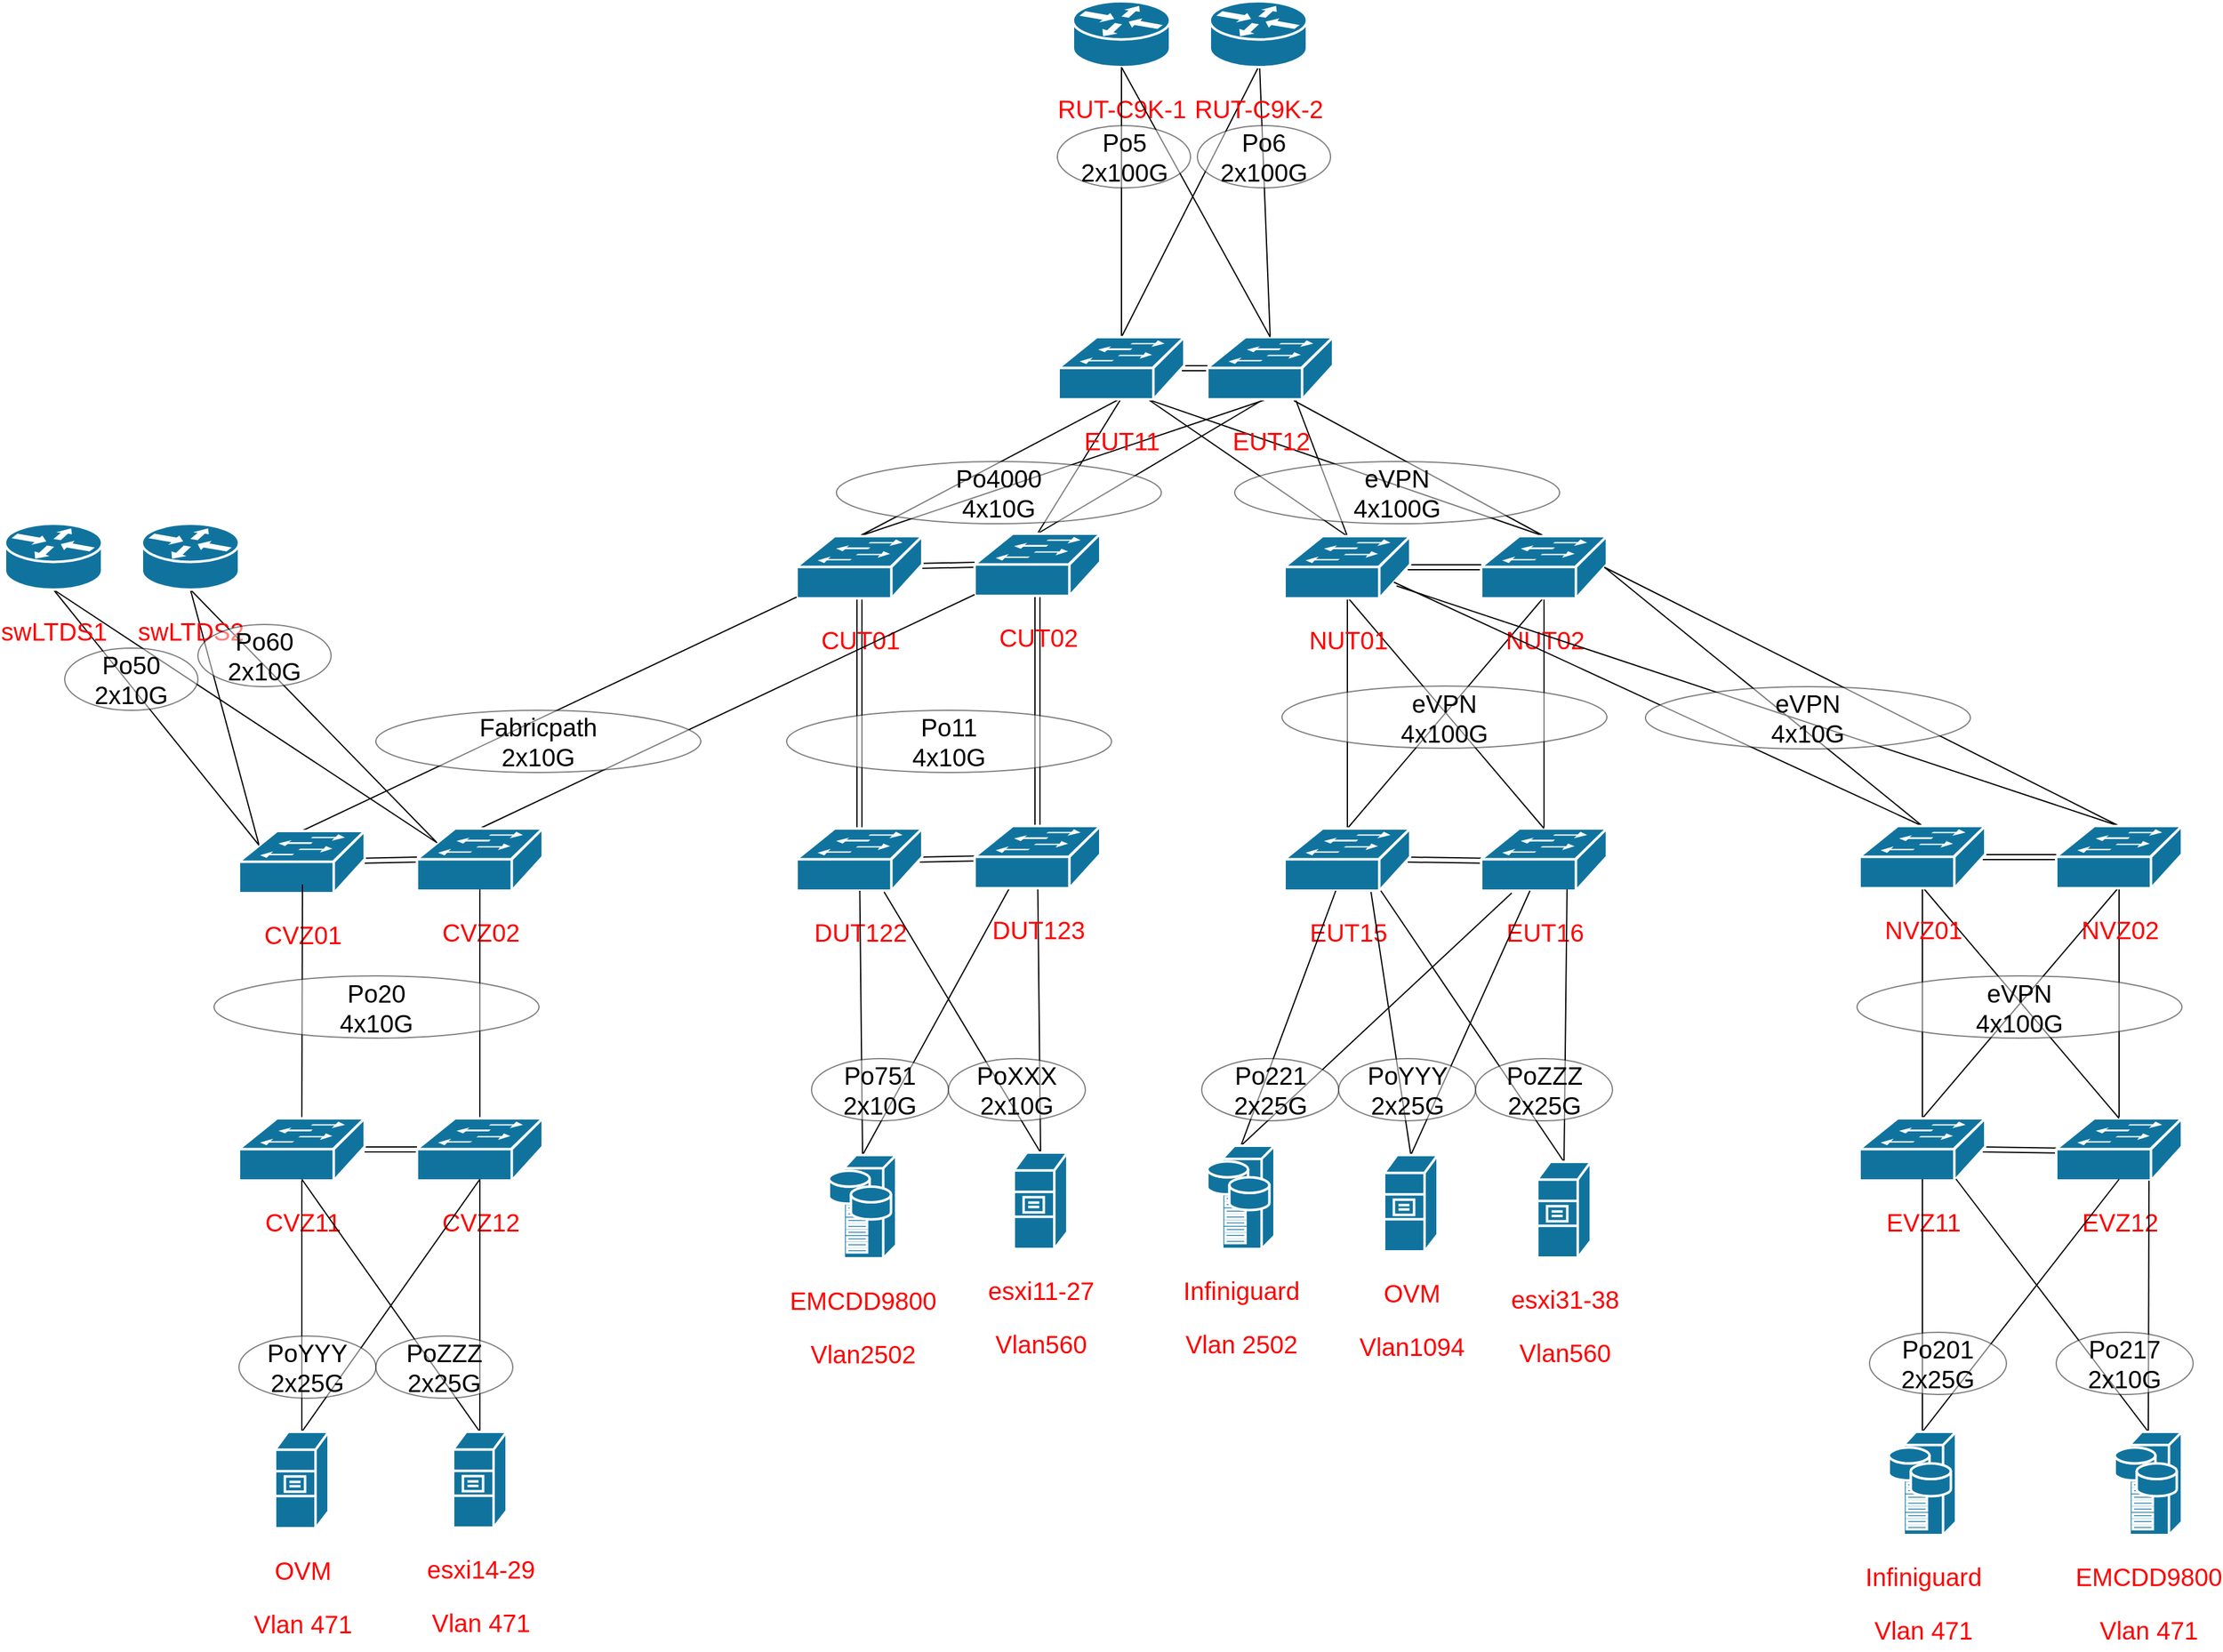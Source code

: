 <mxfile version="21.0.6" type="github">
  <diagram id="6a731a19-8d31-9384-78a2-239565b7b9f0" name="Page-1">
    <mxGraphModel dx="3215" dy="2621" grid="1" gridSize="10" guides="1" tooltips="1" connect="1" arrows="1" fold="1" page="1" pageScale="1" pageWidth="827" pageHeight="1169" background="none" math="0" shadow="0">
      <root>
        <mxCell id="0" />
        <mxCell id="1" parent="0" />
        <mxCell id="-csYpBsCqHvFZOswOHY8-2287" style="edgeStyle=none;shape=link;rounded=0;orthogonalLoop=1;jettySize=auto;html=1;entryX=0.078;entryY=0.52;entryDx=0;entryDy=0;entryPerimeter=0;fontSize=20;endArrow=none;endFill=0;exitX=0.98;exitY=0.5;exitDx=0;exitDy=0;exitPerimeter=0;fontColor=#FF0000;" parent="1" source="-csYpBsCqHvFZOswOHY8-2257" target="-csYpBsCqHvFZOswOHY8-2261" edge="1">
          <mxGeometry relative="1" as="geometry">
            <mxPoint x="230" y="-472" as="sourcePoint" />
          </mxGeometry>
        </mxCell>
        <mxCell id="-csYpBsCqHvFZOswOHY8-2292" style="edgeStyle=none;rounded=0;orthogonalLoop=1;jettySize=auto;html=1;exitX=0.5;exitY=0;exitDx=0;exitDy=0;exitPerimeter=0;fontSize=20;endArrow=none;endFill=0;shape=link;entryX=0.5;entryY=0.98;entryDx=0;entryDy=0;entryPerimeter=0;fontColor=#FF0000;" parent="1" source="-csYpBsCqHvFZOswOHY8-2257" target="-csYpBsCqHvFZOswOHY8-2271" edge="1">
          <mxGeometry relative="1" as="geometry">
            <mxPoint x="148.333" y="-670" as="targetPoint" />
          </mxGeometry>
        </mxCell>
        <mxCell id="-csYpBsCqHvFZOswOHY8-2257" value="&lt;font style=&quot;font-size: 20px;&quot;&gt;DUT122&lt;/font&gt;" style="shape=mxgraph.cisco.switches.workgroup_switch;html=1;dashed=0;fillColor=#10739E;strokeColor=#ffffff;strokeWidth=2;verticalLabelPosition=bottom;verticalAlign=top;fontFamily=Helvetica;fontSize=36;fontColor=#FF0000;" parent="1" vertex="1">
          <mxGeometry x="98" y="-495" width="101" height="50" as="geometry" />
        </mxCell>
        <mxCell id="-csYpBsCqHvFZOswOHY8-2258" value="&lt;font style=&quot;font-size: 20px;&quot;&gt;RUT-C9K-1&lt;/font&gt;" style="shape=mxgraph.cisco.routers.router;html=1;dashed=0;fillColor=#10739E;strokeColor=#ffffff;strokeWidth=2;verticalLabelPosition=bottom;verticalAlign=top;fontFamily=Helvetica;fontSize=36;fontColor=#FF0000;" parent="1" vertex="1">
          <mxGeometry x="320" y="-1160" width="78" height="53" as="geometry" />
        </mxCell>
        <mxCell id="-csYpBsCqHvFZOswOHY8-2295" style="edgeStyle=none;rounded=0;orthogonalLoop=1;jettySize=auto;html=1;exitX=0.5;exitY=0;exitDx=0;exitDy=0;exitPerimeter=0;fontSize=20;endArrow=none;endFill=0;fontColor=#FF0000;" parent="1" source="-csYpBsCqHvFZOswOHY8-2259" target="-csYpBsCqHvFZOswOHY8-2261" edge="1">
          <mxGeometry relative="1" as="geometry" />
        </mxCell>
        <mxCell id="-csYpBsCqHvFZOswOHY8-2297" style="edgeStyle=none;rounded=0;orthogonalLoop=1;jettySize=auto;html=1;exitX=0.5;exitY=0;exitDx=0;exitDy=0;exitPerimeter=0;entryX=0.696;entryY=1.02;entryDx=0;entryDy=0;entryPerimeter=0;fontSize=20;endArrow=none;endFill=0;fontColor=#FF0000;" parent="1" source="-csYpBsCqHvFZOswOHY8-2259" target="-csYpBsCqHvFZOswOHY8-2257" edge="1">
          <mxGeometry relative="1" as="geometry" />
        </mxCell>
        <mxCell id="-csYpBsCqHvFZOswOHY8-2259" value="&lt;font style=&quot;font-size: 20px;&quot;&gt;esxi11-27&lt;br&gt;Vlan560&lt;br&gt;&lt;/font&gt;" style="shape=mxgraph.cisco.servers.file_server;html=1;dashed=0;fillColor=#10739E;strokeColor=#ffffff;strokeWidth=2;verticalLabelPosition=bottom;verticalAlign=top;fontFamily=Helvetica;fontSize=36;fontColor=#FF0000;" parent="1" vertex="1">
          <mxGeometry x="272.52" y="-234.5" width="43" height="77.5" as="geometry" />
        </mxCell>
        <mxCell id="-csYpBsCqHvFZOswOHY8-2294" style="edgeStyle=none;rounded=0;orthogonalLoop=1;jettySize=auto;html=1;exitX=0.5;exitY=0;exitDx=0;exitDy=0;exitPerimeter=0;fontSize=20;endArrow=none;endFill=0;fontColor=#FF0000;" parent="1" source="-csYpBsCqHvFZOswOHY8-2260" target="-csYpBsCqHvFZOswOHY8-2257" edge="1">
          <mxGeometry relative="1" as="geometry" />
        </mxCell>
        <mxCell id="-csYpBsCqHvFZOswOHY8-2296" style="edgeStyle=none;rounded=0;orthogonalLoop=1;jettySize=auto;html=1;exitX=0.5;exitY=0;exitDx=0;exitDy=0;exitPerimeter=0;entryX=0.276;entryY=1.003;entryDx=0;entryDy=0;entryPerimeter=0;fontSize=20;endArrow=none;endFill=0;fontColor=#FF0000;" parent="1" source="-csYpBsCqHvFZOswOHY8-2260" target="-csYpBsCqHvFZOswOHY8-2261" edge="1">
          <mxGeometry relative="1" as="geometry" />
        </mxCell>
        <mxCell id="-csYpBsCqHvFZOswOHY8-2260" value="&lt;font style=&quot;font-size: 20px;&quot;&gt;EMCDD9800&lt;br&gt;Vlan2502&lt;br&gt;&lt;/font&gt;" style="shape=mxgraph.cisco.servers.storage_server;html=1;dashed=0;fillColor=#10739E;strokeColor=#ffffff;strokeWidth=2;verticalLabelPosition=bottom;verticalAlign=top;fontFamily=Helvetica;fontSize=36;fontColor=#FF0000;" parent="1" vertex="1">
          <mxGeometry x="124" y="-232.5" width="54" height="83" as="geometry" />
        </mxCell>
        <mxCell id="-csYpBsCqHvFZOswOHY8-2293" style="edgeStyle=none;shape=link;rounded=0;orthogonalLoop=1;jettySize=auto;html=1;exitX=0.5;exitY=0;exitDx=0;exitDy=0;exitPerimeter=0;fontSize=20;endArrow=none;endFill=0;fontColor=#FF0000;" parent="1" source="-csYpBsCqHvFZOswOHY8-2261" target="-csYpBsCqHvFZOswOHY8-2272" edge="1">
          <mxGeometry relative="1" as="geometry" />
        </mxCell>
        <mxCell id="-csYpBsCqHvFZOswOHY8-2261" value="&lt;span style=&quot;font-size: 20px;&quot;&gt;DUT123&lt;/span&gt;" style="shape=mxgraph.cisco.switches.workgroup_switch;html=1;dashed=0;fillColor=#10739E;strokeColor=#ffffff;strokeWidth=2;verticalLabelPosition=bottom;verticalAlign=top;fontFamily=Helvetica;fontSize=36;fontColor=#FF0000;" parent="1" vertex="1">
          <mxGeometry x="241.02" y="-497" width="101" height="50" as="geometry" />
        </mxCell>
        <mxCell id="-csYpBsCqHvFZOswOHY8-2286" style="edgeStyle=none;shape=link;rounded=0;orthogonalLoop=1;jettySize=auto;html=1;exitX=0.98;exitY=0.5;exitDx=0;exitDy=0;exitPerimeter=0;entryX=0.086;entryY=0.52;entryDx=0;entryDy=0;entryPerimeter=0;fontSize=20;endArrow=none;endFill=0;fontColor=#FF0000;" parent="1" source="-csYpBsCqHvFZOswOHY8-2263" target="-csYpBsCqHvFZOswOHY8-2264" edge="1">
          <mxGeometry relative="1" as="geometry" />
        </mxCell>
        <mxCell id="-csYpBsCqHvFZOswOHY8-2303" style="edgeStyle=none;rounded=0;orthogonalLoop=1;jettySize=auto;html=1;exitX=0.5;exitY=0;exitDx=0;exitDy=0;exitPerimeter=0;entryX=0.5;entryY=0.98;entryDx=0;entryDy=0;entryPerimeter=0;fontSize=20;endArrow=none;endFill=0;fontColor=#FF0000;" parent="1" source="-csYpBsCqHvFZOswOHY8-2263" target="-csYpBsCqHvFZOswOHY8-2268" edge="1">
          <mxGeometry relative="1" as="geometry" />
        </mxCell>
        <mxCell id="-csYpBsCqHvFZOswOHY8-2304" style="edgeStyle=none;rounded=0;orthogonalLoop=1;jettySize=auto;html=1;exitX=0.5;exitY=0;exitDx=0;exitDy=0;exitPerimeter=0;entryX=0.5;entryY=0.98;entryDx=0;entryDy=0;entryPerimeter=0;fontSize=20;endArrow=none;endFill=0;fontColor=#FF0000;" parent="1" source="-csYpBsCqHvFZOswOHY8-2263" target="-csYpBsCqHvFZOswOHY8-2267" edge="1">
          <mxGeometry relative="1" as="geometry" />
        </mxCell>
        <mxCell id="-csYpBsCqHvFZOswOHY8-2263" value="&lt;font style=&quot;font-size: 20px;&quot;&gt;EUT15&lt;/font&gt;" style="shape=mxgraph.cisco.switches.workgroup_switch;html=1;dashed=0;fillColor=#10739E;strokeColor=#ffffff;strokeWidth=2;verticalLabelPosition=bottom;verticalAlign=top;fontFamily=Helvetica;fontSize=36;fontColor=#FF0000;" parent="1" vertex="1">
          <mxGeometry x="490" y="-495" width="101" height="50" as="geometry" />
        </mxCell>
        <mxCell id="-csYpBsCqHvFZOswOHY8-2306" style="edgeStyle=none;rounded=0;orthogonalLoop=1;jettySize=auto;html=1;exitX=0.5;exitY=0;exitDx=0;exitDy=0;exitPerimeter=0;fontSize=20;endArrow=none;endFill=0;fontColor=#FF0000;" parent="1" source="-csYpBsCqHvFZOswOHY8-2264" target="-csYpBsCqHvFZOswOHY8-2268" edge="1">
          <mxGeometry relative="1" as="geometry" />
        </mxCell>
        <mxCell id="-csYpBsCqHvFZOswOHY8-2264" value="&lt;span style=&quot;font-size: 20px;&quot;&gt;EUT16&lt;/span&gt;" style="shape=mxgraph.cisco.switches.workgroup_switch;html=1;dashed=0;fillColor=#10739E;strokeColor=#ffffff;strokeWidth=2;verticalLabelPosition=bottom;verticalAlign=top;fontFamily=Helvetica;fontSize=36;fontColor=#FF0000;" parent="1" vertex="1">
          <mxGeometry x="648" y="-495" width="101" height="50" as="geometry" />
        </mxCell>
        <mxCell id="-csYpBsCqHvFZOswOHY8-2307" style="edgeStyle=none;rounded=0;orthogonalLoop=1;jettySize=auto;html=1;exitX=0.5;exitY=0;exitDx=0;exitDy=0;exitPerimeter=0;fontSize=20;endArrow=none;endFill=0;fontColor=#FF0000;" parent="1" source="-csYpBsCqHvFZOswOHY8-2265" target="-csYpBsCqHvFZOswOHY8-2263" edge="1">
          <mxGeometry relative="1" as="geometry" />
        </mxCell>
        <mxCell id="-csYpBsCqHvFZOswOHY8-2308" style="edgeStyle=none;rounded=0;orthogonalLoop=1;jettySize=auto;html=1;exitX=0.5;exitY=0;exitDx=0;exitDy=0;exitPerimeter=0;entryX=0.243;entryY=1.037;entryDx=0;entryDy=0;entryPerimeter=0;fontSize=20;endArrow=none;endFill=0;fontColor=#FF0000;" parent="1" source="-csYpBsCqHvFZOswOHY8-2265" target="-csYpBsCqHvFZOswOHY8-2264" edge="1">
          <mxGeometry relative="1" as="geometry" />
        </mxCell>
        <mxCell id="-csYpBsCqHvFZOswOHY8-2265" value="&lt;font style=&quot;font-size: 20px;&quot;&gt;Infiniguard&lt;br&gt;Vlan 2502&lt;br&gt;&lt;/font&gt;" style="shape=mxgraph.cisco.servers.storage_server;html=1;dashed=0;fillColor=#10739E;strokeColor=#ffffff;strokeWidth=2;verticalLabelPosition=bottom;verticalAlign=top;fontFamily=Helvetica;fontSize=36;fontColor=#FF0000;" parent="1" vertex="1">
          <mxGeometry x="428" y="-240" width="54" height="83" as="geometry" />
        </mxCell>
        <mxCell id="-csYpBsCqHvFZOswOHY8-2309" style="edgeStyle=none;rounded=0;orthogonalLoop=1;jettySize=auto;html=1;entryX=0.688;entryY=1.02;entryDx=0;entryDy=0;entryPerimeter=0;fontSize=20;endArrow=none;endFill=0;exitX=0.5;exitY=0;exitDx=0;exitDy=0;exitPerimeter=0;fontColor=#FF0000;" parent="1" source="-csYpBsCqHvFZOswOHY8-2266" target="-csYpBsCqHvFZOswOHY8-2263" edge="1">
          <mxGeometry relative="1" as="geometry">
            <mxPoint x="702" y="-372" as="sourcePoint" />
          </mxGeometry>
        </mxCell>
        <mxCell id="-csYpBsCqHvFZOswOHY8-2310" style="edgeStyle=none;rounded=0;orthogonalLoop=1;jettySize=auto;html=1;exitX=0.5;exitY=0;exitDx=0;exitDy=0;exitPerimeter=0;fontSize=20;endArrow=none;endFill=0;fontColor=#FF0000;" parent="1" source="-csYpBsCqHvFZOswOHY8-2266" target="-csYpBsCqHvFZOswOHY8-2264" edge="1">
          <mxGeometry relative="1" as="geometry" />
        </mxCell>
        <mxCell id="-csYpBsCqHvFZOswOHY8-2266" value="&lt;span style=&quot;font-size: 20px;&quot;&gt;OVM&lt;br&gt;Vlan1094&lt;br&gt;&lt;/span&gt;" style="shape=mxgraph.cisco.servers.file_server;html=1;dashed=0;fillColor=#10739E;strokeColor=#ffffff;strokeWidth=2;verticalLabelPosition=bottom;verticalAlign=top;fontFamily=Helvetica;fontSize=36;fontColor=#FF0000;" parent="1" vertex="1">
          <mxGeometry x="570" y="-232.5" width="43" height="77.5" as="geometry" />
        </mxCell>
        <mxCell id="-csYpBsCqHvFZOswOHY8-2285" style="edgeStyle=none;shape=link;rounded=0;orthogonalLoop=1;jettySize=auto;html=1;exitX=0.98;exitY=0.5;exitDx=0;exitDy=0;exitPerimeter=0;entryX=0;entryY=0.5;entryDx=0;entryDy=0;entryPerimeter=0;fontSize=20;endArrow=none;endFill=0;fontColor=#FF0000;" parent="1" source="-csYpBsCqHvFZOswOHY8-2267" target="-csYpBsCqHvFZOswOHY8-2268" edge="1">
          <mxGeometry relative="1" as="geometry" />
        </mxCell>
        <mxCell id="-csYpBsCqHvFZOswOHY8-2299" style="edgeStyle=none;rounded=0;orthogonalLoop=1;jettySize=auto;html=1;exitX=0.5;exitY=0;exitDx=0;exitDy=0;exitPerimeter=0;entryX=0.713;entryY=1.003;entryDx=0;entryDy=0;entryPerimeter=0;fontSize=20;endArrow=none;endFill=0;fontColor=#FF0000;" parent="1" source="-csYpBsCqHvFZOswOHY8-2267" target="-csYpBsCqHvFZOswOHY8-2273" edge="1">
          <mxGeometry relative="1" as="geometry" />
        </mxCell>
        <mxCell id="-csYpBsCqHvFZOswOHY8-2301" style="edgeStyle=none;rounded=0;orthogonalLoop=1;jettySize=auto;html=1;exitX=0.5;exitY=0;exitDx=0;exitDy=0;exitPerimeter=0;entryX=0.705;entryY=1.02;entryDx=0;entryDy=0;entryPerimeter=0;fontSize=20;endArrow=none;endFill=0;fontColor=#FF0000;" parent="1" source="-csYpBsCqHvFZOswOHY8-2267" target="-csYpBsCqHvFZOswOHY8-2274" edge="1">
          <mxGeometry relative="1" as="geometry" />
        </mxCell>
        <mxCell id="-csYpBsCqHvFZOswOHY8-2305" style="edgeStyle=none;rounded=0;orthogonalLoop=1;jettySize=auto;html=1;exitX=0.5;exitY=0.98;exitDx=0;exitDy=0;exitPerimeter=0;entryX=0.5;entryY=0;entryDx=0;entryDy=0;entryPerimeter=0;fontSize=20;endArrow=none;endFill=0;fontColor=#FF0000;" parent="1" source="-csYpBsCqHvFZOswOHY8-2267" target="-csYpBsCqHvFZOswOHY8-2264" edge="1">
          <mxGeometry relative="1" as="geometry" />
        </mxCell>
        <mxCell id="-csYpBsCqHvFZOswOHY8-2267" value="&lt;span style=&quot;font-size: 20px;&quot;&gt;NUT01&lt;/span&gt;" style="shape=mxgraph.cisco.switches.workgroup_switch;html=1;dashed=0;fillColor=#10739E;strokeColor=#ffffff;strokeWidth=2;verticalLabelPosition=bottom;verticalAlign=top;fontFamily=Helvetica;fontSize=36;fontColor=#FF0000;" parent="1" vertex="1">
          <mxGeometry x="490" y="-730" width="101" height="50" as="geometry" />
        </mxCell>
        <mxCell id="-csYpBsCqHvFZOswOHY8-2300" style="edgeStyle=none;rounded=0;orthogonalLoop=1;jettySize=auto;html=1;exitX=0.5;exitY=0;exitDx=0;exitDy=0;exitPerimeter=0;fontSize=20;endArrow=none;endFill=0;entryX=0.724;entryY=1.011;entryDx=0;entryDy=0;entryPerimeter=0;fontColor=#FF0000;" parent="1" source="-csYpBsCqHvFZOswOHY8-2268" target="-csYpBsCqHvFZOswOHY8-2273" edge="1">
          <mxGeometry relative="1" as="geometry">
            <mxPoint x="390" y="-800" as="targetPoint" />
          </mxGeometry>
        </mxCell>
        <mxCell id="-csYpBsCqHvFZOswOHY8-2302" style="edgeStyle=none;rounded=0;orthogonalLoop=1;jettySize=auto;html=1;exitX=0.5;exitY=0;exitDx=0;exitDy=0;exitPerimeter=0;entryX=0.688;entryY=1.02;entryDx=0;entryDy=0;entryPerimeter=0;fontSize=20;endArrow=none;endFill=0;fontColor=#FF0000;" parent="1" source="-csYpBsCqHvFZOswOHY8-2268" target="-csYpBsCqHvFZOswOHY8-2274" edge="1">
          <mxGeometry relative="1" as="geometry" />
        </mxCell>
        <mxCell id="-csYpBsCqHvFZOswOHY8-2268" value="&lt;span style=&quot;font-size: 20px;&quot;&gt;NUT02&lt;/span&gt;" style="shape=mxgraph.cisco.switches.workgroup_switch;html=1;dashed=0;fillColor=#10739E;strokeColor=#ffffff;strokeWidth=2;verticalLabelPosition=bottom;verticalAlign=top;fontFamily=Helvetica;fontSize=36;fontColor=#FF0000;" parent="1" vertex="1">
          <mxGeometry x="648" y="-730" width="101" height="50" as="geometry" />
        </mxCell>
        <mxCell id="-csYpBsCqHvFZOswOHY8-2284" style="edgeStyle=none;shape=link;rounded=0;orthogonalLoop=1;jettySize=auto;html=1;entryX=0;entryY=0.5;entryDx=0;entryDy=0;entryPerimeter=0;fontSize=20;endArrow=none;endFill=0;fontColor=#FF0000;" parent="1" source="-csYpBsCqHvFZOswOHY8-2271" target="-csYpBsCqHvFZOswOHY8-2272" edge="1">
          <mxGeometry relative="1" as="geometry">
            <mxPoint x="230.0" y="-707" as="sourcePoint" />
          </mxGeometry>
        </mxCell>
        <mxCell id="-csYpBsCqHvFZOswOHY8-2288" style="edgeStyle=none;rounded=0;orthogonalLoop=1;jettySize=auto;html=1;exitX=0.5;exitY=0;exitDx=0;exitDy=0;exitPerimeter=0;fontSize=20;endArrow=none;endFill=0;entryX=0.5;entryY=0.98;entryDx=0;entryDy=0;entryPerimeter=0;fontColor=#FF0000;" parent="1" source="-csYpBsCqHvFZOswOHY8-2271" target="-csYpBsCqHvFZOswOHY8-2273" edge="1">
          <mxGeometry relative="1" as="geometry">
            <mxPoint x="318" y="-803" as="targetPoint" />
          </mxGeometry>
        </mxCell>
        <mxCell id="-csYpBsCqHvFZOswOHY8-2290" style="edgeStyle=none;rounded=0;orthogonalLoop=1;jettySize=auto;html=1;exitX=0.5;exitY=0;exitDx=0;exitDy=0;exitPerimeter=0;entryX=0.5;entryY=0.98;entryDx=0;entryDy=0;entryPerimeter=0;fontSize=20;endArrow=none;endFill=0;fontColor=#FF0000;" parent="1" source="-csYpBsCqHvFZOswOHY8-2271" target="-csYpBsCqHvFZOswOHY8-2274" edge="1">
          <mxGeometry relative="1" as="geometry" />
        </mxCell>
        <mxCell id="-csYpBsCqHvFZOswOHY8-2271" value="&lt;font style=&quot;font-size: 20px;&quot;&gt;CUT01&lt;/font&gt;" style="shape=mxgraph.cisco.switches.workgroup_switch;html=1;dashed=0;fillColor=#10739E;strokeColor=#ffffff;strokeWidth=2;verticalLabelPosition=bottom;verticalAlign=top;fontFamily=Helvetica;fontSize=36;fontColor=#FF0000;" parent="1" vertex="1">
          <mxGeometry x="98" y="-730" width="101" height="50" as="geometry" />
        </mxCell>
        <mxCell id="-csYpBsCqHvFZOswOHY8-2289" style="edgeStyle=none;rounded=0;orthogonalLoop=1;jettySize=auto;html=1;exitX=0.5;exitY=0;exitDx=0;exitDy=0;exitPerimeter=0;entryX=0.5;entryY=0.98;entryDx=0;entryDy=0;entryPerimeter=0;fontSize=20;endArrow=none;endFill=0;fontColor=#FF0000;" parent="1" source="-csYpBsCqHvFZOswOHY8-2272" target="-csYpBsCqHvFZOswOHY8-2273" edge="1">
          <mxGeometry relative="1" as="geometry" />
        </mxCell>
        <mxCell id="-csYpBsCqHvFZOswOHY8-2291" style="edgeStyle=none;rounded=0;orthogonalLoop=1;jettySize=auto;html=1;exitX=0.5;exitY=0;exitDx=0;exitDy=0;exitPerimeter=0;entryX=0.432;entryY=1.02;entryDx=0;entryDy=0;entryPerimeter=0;fontSize=20;endArrow=none;endFill=0;fontColor=#FF0000;" parent="1" source="-csYpBsCqHvFZOswOHY8-2272" target="-csYpBsCqHvFZOswOHY8-2274" edge="1">
          <mxGeometry relative="1" as="geometry" />
        </mxCell>
        <mxCell id="-csYpBsCqHvFZOswOHY8-2272" value="&lt;span style=&quot;font-size: 20px;&quot;&gt;CUT02&lt;/span&gt;" style="shape=mxgraph.cisco.switches.workgroup_switch;html=1;dashed=0;fillColor=#10739E;strokeColor=#ffffff;strokeWidth=2;verticalLabelPosition=bottom;verticalAlign=top;fontFamily=Helvetica;fontSize=36;fontColor=#FF0000;" parent="1" vertex="1">
          <mxGeometry x="241.02" y="-732" width="101" height="50" as="geometry" />
        </mxCell>
        <mxCell id="-csYpBsCqHvFZOswOHY8-2276" style="edgeStyle=orthogonalEdgeStyle;rounded=0;orthogonalLoop=1;jettySize=auto;html=1;exitX=0.5;exitY=0;exitDx=0;exitDy=0;exitPerimeter=0;fontSize=20;endArrow=none;endFill=0;fontColor=#FF0000;" parent="1" source="-csYpBsCqHvFZOswOHY8-2273" target="-csYpBsCqHvFZOswOHY8-2258" edge="1">
          <mxGeometry relative="1" as="geometry" />
        </mxCell>
        <mxCell id="-csYpBsCqHvFZOswOHY8-2277" style="rounded=0;orthogonalLoop=1;jettySize=auto;html=1;exitX=0.5;exitY=0;exitDx=0;exitDy=0;exitPerimeter=0;entryX=0.5;entryY=1;entryDx=0;entryDy=0;entryPerimeter=0;fontSize=20;endArrow=none;endFill=0;fontColor=#FF0000;" parent="1" source="-csYpBsCqHvFZOswOHY8-2273" target="-csYpBsCqHvFZOswOHY8-2275" edge="1">
          <mxGeometry relative="1" as="geometry" />
        </mxCell>
        <mxCell id="-csYpBsCqHvFZOswOHY8-2283" style="edgeStyle=none;rounded=0;orthogonalLoop=1;jettySize=auto;html=1;exitX=0.98;exitY=0.5;exitDx=0;exitDy=0;exitPerimeter=0;entryX=0;entryY=0.5;entryDx=0;entryDy=0;entryPerimeter=0;fontSize=20;endArrow=none;endFill=0;shape=link;fontColor=#FF0000;" parent="1" source="-csYpBsCqHvFZOswOHY8-2273" target="-csYpBsCqHvFZOswOHY8-2274" edge="1">
          <mxGeometry relative="1" as="geometry" />
        </mxCell>
        <mxCell id="-csYpBsCqHvFZOswOHY8-2273" value="&lt;span style=&quot;font-size: 20px;&quot;&gt;EUT11&lt;/span&gt;" style="shape=mxgraph.cisco.switches.workgroup_switch;html=1;dashed=0;fillColor=#10739E;strokeColor=#ffffff;strokeWidth=2;verticalLabelPosition=bottom;verticalAlign=top;fontFamily=Helvetica;fontSize=36;fontColor=#FF0000;" parent="1" vertex="1">
          <mxGeometry x="308.5" y="-890" width="101" height="50" as="geometry" />
        </mxCell>
        <mxCell id="-csYpBsCqHvFZOswOHY8-2280" style="edgeStyle=none;rounded=0;orthogonalLoop=1;jettySize=auto;html=1;exitX=0.5;exitY=0;exitDx=0;exitDy=0;exitPerimeter=0;fontSize=20;endArrow=none;endFill=0;fontColor=#FF0000;" parent="1" source="-csYpBsCqHvFZOswOHY8-2274" target="-csYpBsCqHvFZOswOHY8-2275" edge="1">
          <mxGeometry relative="1" as="geometry" />
        </mxCell>
        <mxCell id="-csYpBsCqHvFZOswOHY8-2274" value="&lt;span style=&quot;font-size: 20px;&quot;&gt;EUT12&lt;/span&gt;" style="shape=mxgraph.cisco.switches.workgroup_switch;html=1;dashed=0;fillColor=#10739E;strokeColor=#ffffff;strokeWidth=2;verticalLabelPosition=bottom;verticalAlign=top;fontFamily=Helvetica;fontSize=36;fontColor=#FF0000;" parent="1" vertex="1">
          <mxGeometry x="428" y="-890" width="101" height="50" as="geometry" />
        </mxCell>
        <mxCell id="-csYpBsCqHvFZOswOHY8-2275" value="&lt;font style=&quot;font-size: 20px;&quot;&gt;RUT-C9K-2&lt;/font&gt;" style="shape=mxgraph.cisco.routers.router;html=1;dashed=0;fillColor=#10739E;strokeColor=#ffffff;strokeWidth=2;verticalLabelPosition=bottom;verticalAlign=top;fontFamily=Helvetica;fontSize=36;fontColor=#FF0000;" parent="1" vertex="1">
          <mxGeometry x="430" y="-1160" width="78" height="53" as="geometry" />
        </mxCell>
        <mxCell id="-csYpBsCqHvFZOswOHY8-2312" value="Po11&lt;br&gt;4x10G" style="ellipse;whiteSpace=wrap;html=1;fontSize=20;opacity=50;fontColor=#000000;" parent="1" vertex="1">
          <mxGeometry x="90" y="-590" width="261" height="50" as="geometry" />
        </mxCell>
        <mxCell id="-csYpBsCqHvFZOswOHY8-2313" value="Po751&lt;br&gt;2x10G" style="ellipse;whiteSpace=wrap;html=1;fontSize=20;opacity=50;fontColor=#000000;" parent="1" vertex="1">
          <mxGeometry x="110" y="-310" width="110" height="50" as="geometry" />
        </mxCell>
        <mxCell id="-csYpBsCqHvFZOswOHY8-2314" value="PoXXX&lt;br&gt;2x10G" style="ellipse;whiteSpace=wrap;html=1;fontSize=20;opacity=50;fontColor=#000000;" parent="1" vertex="1">
          <mxGeometry x="220" y="-310" width="110" height="50" as="geometry" />
        </mxCell>
        <mxCell id="-csYpBsCqHvFZOswOHY8-2315" value="Po4000&lt;br&gt;4x10G" style="ellipse;whiteSpace=wrap;html=1;fontSize=20;opacity=50;fontColor=#000000;" parent="1" vertex="1">
          <mxGeometry x="130" y="-790" width="261" height="50" as="geometry" />
        </mxCell>
        <mxCell id="-csYpBsCqHvFZOswOHY8-2317" value="" style="edgeStyle=none;rounded=0;orthogonalLoop=1;jettySize=auto;html=1;exitX=0.5;exitY=0;exitDx=0;exitDy=0;exitPerimeter=0;fontSize=20;endArrow=none;endFill=0;entryX=0.5;entryY=1;entryDx=0;entryDy=0;entryPerimeter=0;fontColor=#FF0000;" parent="1" source="-csYpBsCqHvFZOswOHY8-2274" target="-csYpBsCqHvFZOswOHY8-2258" edge="1">
          <mxGeometry relative="1" as="geometry">
            <mxPoint x="478.5" y="-890" as="sourcePoint" />
            <mxPoint x="370" y="-1060" as="targetPoint" />
          </mxGeometry>
        </mxCell>
        <mxCell id="-csYpBsCqHvFZOswOHY8-2316" value="Po5&lt;br&gt;2x100G" style="ellipse;whiteSpace=wrap;html=1;fontSize=20;opacity=50;fontColor=#000000;" parent="1" vertex="1">
          <mxGeometry x="307.5" y="-1060" width="107" height="50" as="geometry" />
        </mxCell>
        <mxCell id="-csYpBsCqHvFZOswOHY8-2319" value="Po6&lt;br&gt;2x100G" style="ellipse;whiteSpace=wrap;html=1;fontSize=20;opacity=50;fontColor=#000000;" parent="1" vertex="1">
          <mxGeometry x="420" y="-1060" width="107" height="50" as="geometry" />
        </mxCell>
        <mxCell id="-csYpBsCqHvFZOswOHY8-2320" value="eVPN&lt;br&gt;4x100G" style="ellipse;whiteSpace=wrap;html=1;fontSize=20;opacity=50;fontColor=#000000;" parent="1" vertex="1">
          <mxGeometry x="450" y="-790" width="261" height="50" as="geometry" />
        </mxCell>
        <mxCell id="-csYpBsCqHvFZOswOHY8-2321" value="eVPN&lt;br&gt;4x100G" style="ellipse;whiteSpace=wrap;html=1;fontSize=20;opacity=50;fontColor=#000000;" parent="1" vertex="1">
          <mxGeometry x="488" y="-609.5" width="261" height="50" as="geometry" />
        </mxCell>
        <mxCell id="-csYpBsCqHvFZOswOHY8-2325" value="Po221&lt;br&gt;2x25G" style="ellipse;whiteSpace=wrap;html=1;fontSize=20;opacity=50;fontColor=#000000;" parent="1" vertex="1">
          <mxGeometry x="423.5" y="-310.06" width="110" height="50" as="geometry" />
        </mxCell>
        <mxCell id="-csYpBsCqHvFZOswOHY8-2326" value="PoYYY&lt;br style=&quot;border-color: var(--border-color);&quot;&gt;2x25G" style="ellipse;whiteSpace=wrap;html=1;fontSize=20;opacity=50;fontColor=#000000;" parent="1" vertex="1">
          <mxGeometry x="533.5" y="-310" width="110" height="50" as="geometry" />
        </mxCell>
        <mxCell id="pjsT8adMN7AGEQguNGwk-2" style="rounded=0;orthogonalLoop=1;jettySize=auto;html=1;entryX=0.766;entryY=1;entryDx=0;entryDy=0;entryPerimeter=0;endArrow=none;endFill=0;startArrow=none;exitX=0.5;exitY=0;exitDx=0;exitDy=0;exitPerimeter=0;" parent="1" source="pjsT8adMN7AGEQguNGwk-1" target="-csYpBsCqHvFZOswOHY8-2263" edge="1">
          <mxGeometry relative="1" as="geometry">
            <mxPoint x="811.732" y="-234.498" as="sourcePoint" />
            <mxPoint x="550.94" y="-458.06" as="targetPoint" />
          </mxGeometry>
        </mxCell>
        <mxCell id="pjsT8adMN7AGEQguNGwk-3" style="edgeStyle=none;rounded=0;orthogonalLoop=1;jettySize=auto;html=1;exitX=0.5;exitY=0;exitDx=0;exitDy=0;exitPerimeter=0;endArrow=none;endFill=0;entryX=0.683;entryY=0.98;entryDx=0;entryDy=0;entryPerimeter=0;" parent="1" source="pjsT8adMN7AGEQguNGwk-1" target="-csYpBsCqHvFZOswOHY8-2264" edge="1">
          <mxGeometry relative="1" as="geometry">
            <mxPoint x="852" y="-250" as="targetPoint" />
          </mxGeometry>
        </mxCell>
        <mxCell id="pjsT8adMN7AGEQguNGwk-1" value="&lt;font style=&quot;font-size: 20px;&quot;&gt;esxi31-38&lt;br&gt;Vlan560&lt;br&gt;&lt;/font&gt;" style="shape=mxgraph.cisco.servers.file_server;html=1;dashed=0;fillColor=#10739E;strokeColor=#ffffff;strokeWidth=2;verticalLabelPosition=bottom;verticalAlign=top;fontFamily=Helvetica;fontSize=36;fontColor=#FF0000;" parent="1" vertex="1">
          <mxGeometry x="693.07" y="-227" width="43" height="77" as="geometry" />
        </mxCell>
        <mxCell id="pjsT8adMN7AGEQguNGwk-4" value="PoZZZ&lt;br style=&quot;border-color: var(--border-color);&quot;&gt;2x25G" style="ellipse;whiteSpace=wrap;html=1;fontSize=20;opacity=50;fontColor=#000000;" parent="1" vertex="1">
          <mxGeometry x="643.5" y="-310" width="110" height="50" as="geometry" />
        </mxCell>
        <mxCell id="vEo272UnTnHCJ43YacXZ-1" style="edgeStyle=none;shape=link;rounded=0;orthogonalLoop=1;jettySize=auto;html=1;exitX=0.98;exitY=0.5;exitDx=0;exitDy=0;exitPerimeter=0;entryX=0.086;entryY=0.52;entryDx=0;entryDy=0;entryPerimeter=0;fontSize=20;endArrow=none;endFill=0;fontColor=#FF0000;" edge="1" parent="1" source="vEo272UnTnHCJ43YacXZ-4" target="vEo272UnTnHCJ43YacXZ-6">
          <mxGeometry relative="1" as="geometry" />
        </mxCell>
        <mxCell id="vEo272UnTnHCJ43YacXZ-2" style="edgeStyle=none;rounded=0;orthogonalLoop=1;jettySize=auto;html=1;exitX=0.5;exitY=0;exitDx=0;exitDy=0;exitPerimeter=0;entryX=0.5;entryY=0.98;entryDx=0;entryDy=0;entryPerimeter=0;fontSize=20;endArrow=none;endFill=0;fontColor=#FF0000;" edge="1" parent="1" source="vEo272UnTnHCJ43YacXZ-4" target="vEo272UnTnHCJ43YacXZ-10">
          <mxGeometry relative="1" as="geometry" />
        </mxCell>
        <mxCell id="vEo272UnTnHCJ43YacXZ-3" style="edgeStyle=none;rounded=0;orthogonalLoop=1;jettySize=auto;html=1;exitX=0.5;exitY=0;exitDx=0;exitDy=0;exitPerimeter=0;entryX=0.5;entryY=0.98;entryDx=0;entryDy=0;entryPerimeter=0;fontSize=20;endArrow=none;endFill=0;fontColor=#FF0000;" edge="1" parent="1" source="vEo272UnTnHCJ43YacXZ-4" target="vEo272UnTnHCJ43YacXZ-9">
          <mxGeometry relative="1" as="geometry" />
        </mxCell>
        <mxCell id="vEo272UnTnHCJ43YacXZ-4" value="&lt;font style=&quot;font-size: 20px;&quot;&gt;EVZ11&lt;/font&gt;" style="shape=mxgraph.cisco.switches.workgroup_switch;html=1;dashed=0;fillColor=#10739E;strokeColor=#ffffff;strokeWidth=2;verticalLabelPosition=bottom;verticalAlign=top;fontFamily=Helvetica;fontSize=36;fontColor=#FF0000;" vertex="1" parent="1">
          <mxGeometry x="952" y="-262" width="101" height="50" as="geometry" />
        </mxCell>
        <mxCell id="vEo272UnTnHCJ43YacXZ-5" style="edgeStyle=none;rounded=0;orthogonalLoop=1;jettySize=auto;html=1;exitX=0.5;exitY=0;exitDx=0;exitDy=0;exitPerimeter=0;fontSize=20;endArrow=none;endFill=0;fontColor=#FF0000;" edge="1" parent="1" source="vEo272UnTnHCJ43YacXZ-6" target="vEo272UnTnHCJ43YacXZ-10">
          <mxGeometry relative="1" as="geometry" />
        </mxCell>
        <mxCell id="vEo272UnTnHCJ43YacXZ-6" value="&lt;span style=&quot;font-size: 20px;&quot;&gt;EVZ12&lt;/span&gt;" style="shape=mxgraph.cisco.switches.workgroup_switch;html=1;dashed=0;fillColor=#10739E;strokeColor=#ffffff;strokeWidth=2;verticalLabelPosition=bottom;verticalAlign=top;fontFamily=Helvetica;fontSize=36;fontColor=#FF0000;" vertex="1" parent="1">
          <mxGeometry x="1110" y="-262" width="101" height="50" as="geometry" />
        </mxCell>
        <mxCell id="vEo272UnTnHCJ43YacXZ-7" style="edgeStyle=none;shape=link;rounded=0;orthogonalLoop=1;jettySize=auto;html=1;exitX=0.98;exitY=0.5;exitDx=0;exitDy=0;exitPerimeter=0;entryX=0;entryY=0.5;entryDx=0;entryDy=0;entryPerimeter=0;fontSize=20;endArrow=none;endFill=0;fontColor=#FF0000;" edge="1" parent="1" source="vEo272UnTnHCJ43YacXZ-9" target="vEo272UnTnHCJ43YacXZ-10">
          <mxGeometry relative="1" as="geometry" />
        </mxCell>
        <mxCell id="vEo272UnTnHCJ43YacXZ-8" style="edgeStyle=none;rounded=0;orthogonalLoop=1;jettySize=auto;html=1;exitX=0.5;exitY=0.98;exitDx=0;exitDy=0;exitPerimeter=0;entryX=0.5;entryY=0;entryDx=0;entryDy=0;entryPerimeter=0;fontSize=20;endArrow=none;endFill=0;fontColor=#FF0000;" edge="1" parent="1" source="vEo272UnTnHCJ43YacXZ-9" target="vEo272UnTnHCJ43YacXZ-6">
          <mxGeometry relative="1" as="geometry" />
        </mxCell>
        <mxCell id="vEo272UnTnHCJ43YacXZ-13" style="rounded=0;orthogonalLoop=1;jettySize=auto;html=1;exitX=0.5;exitY=0;exitDx=0;exitDy=0;exitPerimeter=0;entryX=0.87;entryY=0.74;entryDx=0;entryDy=0;entryPerimeter=0;endArrow=none;endFill=0;" edge="1" parent="1" source="vEo272UnTnHCJ43YacXZ-9" target="-csYpBsCqHvFZOswOHY8-2267">
          <mxGeometry relative="1" as="geometry" />
        </mxCell>
        <mxCell id="vEo272UnTnHCJ43YacXZ-15" style="rounded=0;orthogonalLoop=1;jettySize=auto;html=1;exitX=0.5;exitY=0;exitDx=0;exitDy=0;exitPerimeter=0;entryX=0.98;entryY=0.5;entryDx=0;entryDy=0;entryPerimeter=0;endArrow=none;endFill=0;" edge="1" parent="1" source="vEo272UnTnHCJ43YacXZ-9" target="-csYpBsCqHvFZOswOHY8-2268">
          <mxGeometry relative="1" as="geometry" />
        </mxCell>
        <mxCell id="vEo272UnTnHCJ43YacXZ-9" value="&lt;span style=&quot;font-size: 20px;&quot;&gt;NVZ01&lt;/span&gt;" style="shape=mxgraph.cisco.switches.workgroup_switch;html=1;dashed=0;fillColor=#10739E;strokeColor=#ffffff;strokeWidth=2;verticalLabelPosition=bottom;verticalAlign=top;fontFamily=Helvetica;fontSize=36;fontColor=#FF0000;" vertex="1" parent="1">
          <mxGeometry x="952" y="-497" width="101" height="50" as="geometry" />
        </mxCell>
        <mxCell id="vEo272UnTnHCJ43YacXZ-14" style="rounded=0;orthogonalLoop=1;jettySize=auto;html=1;exitX=0.5;exitY=0;exitDx=0;exitDy=0;exitPerimeter=0;endArrow=none;endFill=0;" edge="1" parent="1" source="vEo272UnTnHCJ43YacXZ-10">
          <mxGeometry relative="1" as="geometry">
            <mxPoint x="580" y="-690" as="targetPoint" />
          </mxGeometry>
        </mxCell>
        <mxCell id="vEo272UnTnHCJ43YacXZ-16" style="rounded=0;orthogonalLoop=1;jettySize=auto;html=1;exitX=0.5;exitY=0;exitDx=0;exitDy=0;exitPerimeter=0;entryX=0.98;entryY=0.5;entryDx=0;entryDy=0;entryPerimeter=0;endArrow=none;endFill=0;" edge="1" parent="1" source="vEo272UnTnHCJ43YacXZ-10" target="-csYpBsCqHvFZOswOHY8-2268">
          <mxGeometry relative="1" as="geometry" />
        </mxCell>
        <mxCell id="vEo272UnTnHCJ43YacXZ-10" value="&lt;span style=&quot;font-size: 20px;&quot;&gt;NVZ02&lt;/span&gt;" style="shape=mxgraph.cisco.switches.workgroup_switch;html=1;dashed=0;fillColor=#10739E;strokeColor=#ffffff;strokeWidth=2;verticalLabelPosition=bottom;verticalAlign=top;fontFamily=Helvetica;fontSize=36;fontColor=#FF0000;" vertex="1" parent="1">
          <mxGeometry x="1110" y="-497" width="101" height="50" as="geometry" />
        </mxCell>
        <mxCell id="vEo272UnTnHCJ43YacXZ-11" value="eVPN&lt;br&gt;4x100G" style="ellipse;whiteSpace=wrap;html=1;fontSize=20;opacity=50;fontColor=#000000;" vertex="1" parent="1">
          <mxGeometry x="950" y="-376.5" width="261" height="50" as="geometry" />
        </mxCell>
        <mxCell id="vEo272UnTnHCJ43YacXZ-17" value="eVPN&lt;br&gt;4x10G" style="ellipse;whiteSpace=wrap;html=1;fontSize=20;opacity=50;fontColor=#000000;" vertex="1" parent="1">
          <mxGeometry x="780" y="-609" width="261" height="50" as="geometry" />
        </mxCell>
        <mxCell id="vEo272UnTnHCJ43YacXZ-21" style="rounded=0;orthogonalLoop=1;jettySize=auto;html=1;exitX=0.5;exitY=0;exitDx=0;exitDy=0;exitPerimeter=0;entryX=0.5;entryY=0.98;entryDx=0;entryDy=0;entryPerimeter=0;endArrow=none;endFill=0;" edge="1" parent="1" source="vEo272UnTnHCJ43YacXZ-20" target="vEo272UnTnHCJ43YacXZ-4">
          <mxGeometry relative="1" as="geometry" />
        </mxCell>
        <mxCell id="vEo272UnTnHCJ43YacXZ-22" style="rounded=0;orthogonalLoop=1;jettySize=auto;html=1;exitX=0.5;exitY=0;exitDx=0;exitDy=0;exitPerimeter=0;entryX=0.5;entryY=0.98;entryDx=0;entryDy=0;entryPerimeter=0;endArrow=none;endFill=0;" edge="1" parent="1" source="vEo272UnTnHCJ43YacXZ-20" target="vEo272UnTnHCJ43YacXZ-6">
          <mxGeometry relative="1" as="geometry" />
        </mxCell>
        <mxCell id="vEo272UnTnHCJ43YacXZ-20" value="&lt;font style=&quot;font-size: 20px;&quot;&gt;Infiniguard&lt;br&gt;Vlan 471&lt;br&gt;&lt;/font&gt;" style="shape=mxgraph.cisco.servers.storage_server;html=1;dashed=0;fillColor=#10739E;strokeColor=#ffffff;strokeWidth=2;verticalLabelPosition=bottom;verticalAlign=top;fontFamily=Helvetica;fontSize=36;fontColor=#FF0000;" vertex="1" parent="1">
          <mxGeometry x="975.5" y="-10" width="54" height="83" as="geometry" />
        </mxCell>
        <mxCell id="vEo272UnTnHCJ43YacXZ-24" style="rounded=0;orthogonalLoop=1;jettySize=auto;html=1;exitX=0.5;exitY=0;exitDx=0;exitDy=0;exitPerimeter=0;entryX=0.767;entryY=0.975;entryDx=0;entryDy=0;entryPerimeter=0;endArrow=none;endFill=0;" edge="1" parent="1" source="vEo272UnTnHCJ43YacXZ-23" target="vEo272UnTnHCJ43YacXZ-4">
          <mxGeometry relative="1" as="geometry" />
        </mxCell>
        <mxCell id="vEo272UnTnHCJ43YacXZ-25" style="rounded=0;orthogonalLoop=1;jettySize=auto;html=1;exitX=0.5;exitY=0;exitDx=0;exitDy=0;exitPerimeter=0;entryX=0.738;entryY=1;entryDx=0;entryDy=0;entryPerimeter=0;endArrow=none;endFill=0;" edge="1" parent="1" source="vEo272UnTnHCJ43YacXZ-23" target="vEo272UnTnHCJ43YacXZ-6">
          <mxGeometry relative="1" as="geometry" />
        </mxCell>
        <mxCell id="vEo272UnTnHCJ43YacXZ-23" value="&lt;font style=&quot;font-size: 20px;&quot;&gt;EMCDD9800&lt;br&gt;Vlan 471&lt;br&gt;&lt;/font&gt;" style="shape=mxgraph.cisco.servers.storage_server;html=1;dashed=0;fillColor=#10739E;strokeColor=#ffffff;strokeWidth=2;verticalLabelPosition=bottom;verticalAlign=top;fontFamily=Helvetica;fontSize=36;fontColor=#FF0000;" vertex="1" parent="1">
          <mxGeometry x="1157" y="-10" width="54" height="83" as="geometry" />
        </mxCell>
        <mxCell id="vEo272UnTnHCJ43YacXZ-27" value="Po201&lt;br&gt;2x25G" style="ellipse;whiteSpace=wrap;html=1;fontSize=20;opacity=50;fontColor=#000000;" vertex="1" parent="1">
          <mxGeometry x="960" y="-90" width="110" height="50" as="geometry" />
        </mxCell>
        <mxCell id="vEo272UnTnHCJ43YacXZ-29" value="Po217&lt;br&gt;2x10G" style="ellipse;whiteSpace=wrap;html=1;fontSize=20;opacity=50;fontColor=#000000;" vertex="1" parent="1">
          <mxGeometry x="1110" y="-90" width="110" height="50" as="geometry" />
        </mxCell>
        <mxCell id="vEo272UnTnHCJ43YacXZ-30" style="edgeStyle=none;shape=link;rounded=0;orthogonalLoop=1;jettySize=auto;html=1;entryX=0;entryY=0.5;entryDx=0;entryDy=0;entryPerimeter=0;fontSize=20;endArrow=none;endFill=0;fontColor=#FF0000;" edge="1" parent="1" source="vEo272UnTnHCJ43YacXZ-31" target="vEo272UnTnHCJ43YacXZ-32">
          <mxGeometry relative="1" as="geometry">
            <mxPoint x="-218.0" y="-470" as="sourcePoint" />
          </mxGeometry>
        </mxCell>
        <mxCell id="vEo272UnTnHCJ43YacXZ-33" style="rounded=0;orthogonalLoop=1;jettySize=auto;html=1;exitX=0.5;exitY=0;exitDx=0;exitDy=0;exitPerimeter=0;entryX=0;entryY=0.98;entryDx=0;entryDy=0;entryPerimeter=0;endArrow=none;endFill=0;" edge="1" parent="1" source="vEo272UnTnHCJ43YacXZ-31" target="-csYpBsCqHvFZOswOHY8-2271">
          <mxGeometry relative="1" as="geometry" />
        </mxCell>
        <mxCell id="vEo272UnTnHCJ43YacXZ-61" style="rounded=0;orthogonalLoop=1;jettySize=auto;html=1;exitX=0.16;exitY=0.23;exitDx=0;exitDy=0;exitPerimeter=0;entryX=0.5;entryY=1;entryDx=0;entryDy=0;entryPerimeter=0;endArrow=none;endFill=0;" edge="1" parent="1" source="vEo272UnTnHCJ43YacXZ-31" target="vEo272UnTnHCJ43YacXZ-58">
          <mxGeometry relative="1" as="geometry" />
        </mxCell>
        <mxCell id="vEo272UnTnHCJ43YacXZ-31" value="&lt;span style=&quot;font-size: 20px;&quot;&gt;CVZ01&lt;/span&gt;" style="shape=mxgraph.cisco.switches.workgroup_switch;html=1;dashed=0;fillColor=#10739E;strokeColor=#ffffff;strokeWidth=2;verticalLabelPosition=bottom;verticalAlign=top;fontFamily=Helvetica;fontSize=36;fontColor=#FF0000;" vertex="1" parent="1">
          <mxGeometry x="-350" y="-493" width="101" height="50" as="geometry" />
        </mxCell>
        <mxCell id="vEo272UnTnHCJ43YacXZ-34" style="rounded=0;orthogonalLoop=1;jettySize=auto;html=1;exitX=0.5;exitY=0;exitDx=0;exitDy=0;exitPerimeter=0;entryX=0;entryY=0.98;entryDx=0;entryDy=0;entryPerimeter=0;endArrow=none;endFill=0;" edge="1" parent="1" source="vEo272UnTnHCJ43YacXZ-32" target="-csYpBsCqHvFZOswOHY8-2272">
          <mxGeometry relative="1" as="geometry" />
        </mxCell>
        <mxCell id="vEo272UnTnHCJ43YacXZ-63" style="rounded=0;orthogonalLoop=1;jettySize=auto;html=1;exitX=0.16;exitY=0.23;exitDx=0;exitDy=0;exitPerimeter=0;endArrow=none;endFill=0;entryX=0.5;entryY=1;entryDx=0;entryDy=0;entryPerimeter=0;" edge="1" parent="1" source="vEo272UnTnHCJ43YacXZ-32" target="vEo272UnTnHCJ43YacXZ-58">
          <mxGeometry relative="1" as="geometry" />
        </mxCell>
        <mxCell id="vEo272UnTnHCJ43YacXZ-32" value="&lt;span style=&quot;font-size: 20px;&quot;&gt;CVZ02&lt;/span&gt;" style="shape=mxgraph.cisco.switches.workgroup_switch;html=1;dashed=0;fillColor=#10739E;strokeColor=#ffffff;strokeWidth=2;verticalLabelPosition=bottom;verticalAlign=top;fontFamily=Helvetica;fontSize=36;fontColor=#FF0000;" vertex="1" parent="1">
          <mxGeometry x="-206.98" y="-495" width="101" height="50" as="geometry" />
        </mxCell>
        <mxCell id="vEo272UnTnHCJ43YacXZ-35" value="Fabricpath&lt;br&gt;2x10G" style="ellipse;whiteSpace=wrap;html=1;fontSize=20;opacity=50;fontColor=#000000;" vertex="1" parent="1">
          <mxGeometry x="-240" y="-590" width="261" height="50" as="geometry" />
        </mxCell>
        <mxCell id="vEo272UnTnHCJ43YacXZ-37" style="edgeStyle=none;shape=link;rounded=0;orthogonalLoop=1;jettySize=auto;html=1;entryX=0;entryY=0.5;entryDx=0;entryDy=0;entryPerimeter=0;fontSize=20;endArrow=none;endFill=0;fontColor=#FF0000;" edge="1" parent="1" source="vEo272UnTnHCJ43YacXZ-38" target="vEo272UnTnHCJ43YacXZ-39">
          <mxGeometry relative="1" as="geometry">
            <mxPoint x="-228.0" y="-239" as="sourcePoint" />
          </mxGeometry>
        </mxCell>
        <mxCell id="vEo272UnTnHCJ43YacXZ-40" style="rounded=0;orthogonalLoop=1;jettySize=auto;html=1;exitX=0.5;exitY=0;exitDx=0;exitDy=0;exitPerimeter=0;endArrow=none;endFill=0;" edge="1" parent="1" source="vEo272UnTnHCJ43YacXZ-38">
          <mxGeometry relative="1" as="geometry">
            <mxPoint x="-299" y="-450" as="targetPoint" />
          </mxGeometry>
        </mxCell>
        <mxCell id="vEo272UnTnHCJ43YacXZ-38" value="&lt;span style=&quot;font-size: 20px;&quot;&gt;CVZ11&lt;/span&gt;" style="shape=mxgraph.cisco.switches.workgroup_switch;html=1;dashed=0;fillColor=#10739E;strokeColor=#ffffff;strokeWidth=2;verticalLabelPosition=bottom;verticalAlign=top;fontFamily=Helvetica;fontSize=36;fontColor=#FF0000;" vertex="1" parent="1">
          <mxGeometry x="-350" y="-262" width="101" height="50" as="geometry" />
        </mxCell>
        <mxCell id="vEo272UnTnHCJ43YacXZ-41" style="rounded=0;orthogonalLoop=1;jettySize=auto;html=1;exitX=0.5;exitY=0;exitDx=0;exitDy=0;exitPerimeter=0;entryX=0.5;entryY=0.98;entryDx=0;entryDy=0;entryPerimeter=0;endArrow=none;endFill=0;" edge="1" parent="1" source="vEo272UnTnHCJ43YacXZ-39" target="vEo272UnTnHCJ43YacXZ-32">
          <mxGeometry relative="1" as="geometry" />
        </mxCell>
        <mxCell id="vEo272UnTnHCJ43YacXZ-39" value="&lt;span style=&quot;font-size: 20px;&quot;&gt;CVZ12&lt;/span&gt;" style="shape=mxgraph.cisco.switches.workgroup_switch;html=1;dashed=0;fillColor=#10739E;strokeColor=#ffffff;strokeWidth=2;verticalLabelPosition=bottom;verticalAlign=top;fontFamily=Helvetica;fontSize=36;fontColor=#FF0000;" vertex="1" parent="1">
          <mxGeometry x="-206.98" y="-262" width="101" height="50" as="geometry" />
        </mxCell>
        <mxCell id="vEo272UnTnHCJ43YacXZ-43" value="Po20&lt;br&gt;4x10G" style="ellipse;whiteSpace=wrap;html=1;fontSize=20;opacity=50;fontColor=#000000;" vertex="1" parent="1">
          <mxGeometry x="-370" y="-376.5" width="261" height="50" as="geometry" />
        </mxCell>
        <mxCell id="vEo272UnTnHCJ43YacXZ-49" style="rounded=0;orthogonalLoop=1;jettySize=auto;html=1;exitX=0.5;exitY=0;exitDx=0;exitDy=0;exitPerimeter=0;endArrow=none;endFill=0;" edge="1" parent="1" source="vEo272UnTnHCJ43YacXZ-45" target="vEo272UnTnHCJ43YacXZ-38">
          <mxGeometry relative="1" as="geometry" />
        </mxCell>
        <mxCell id="vEo272UnTnHCJ43YacXZ-50" style="rounded=0;orthogonalLoop=1;jettySize=auto;html=1;exitX=0.5;exitY=0;exitDx=0;exitDy=0;exitPerimeter=0;entryX=0.5;entryY=0.98;entryDx=0;entryDy=0;entryPerimeter=0;endArrow=none;endFill=0;" edge="1" parent="1" source="vEo272UnTnHCJ43YacXZ-45" target="vEo272UnTnHCJ43YacXZ-39">
          <mxGeometry relative="1" as="geometry" />
        </mxCell>
        <mxCell id="vEo272UnTnHCJ43YacXZ-45" value="&lt;span style=&quot;font-size: 20px;&quot;&gt;OVM&lt;br&gt;Vlan 471&lt;br&gt;&lt;/span&gt;" style="shape=mxgraph.cisco.servers.file_server;html=1;dashed=0;fillColor=#10739E;strokeColor=#ffffff;strokeWidth=2;verticalLabelPosition=bottom;verticalAlign=top;fontFamily=Helvetica;fontSize=36;fontColor=#FF0000;" vertex="1" parent="1">
          <mxGeometry x="-321" y="-10" width="43" height="77.5" as="geometry" />
        </mxCell>
        <mxCell id="vEo272UnTnHCJ43YacXZ-46" value="PoYYY&lt;br style=&quot;border-color: var(--border-color);&quot;&gt;2x25G" style="ellipse;whiteSpace=wrap;html=1;fontSize=20;opacity=50;fontColor=#000000;" vertex="1" parent="1">
          <mxGeometry x="-350" y="-87" width="110" height="50" as="geometry" />
        </mxCell>
        <mxCell id="vEo272UnTnHCJ43YacXZ-51" style="rounded=0;orthogonalLoop=1;jettySize=auto;html=1;exitX=0.5;exitY=0;exitDx=0;exitDy=0;exitPerimeter=0;entryX=0.5;entryY=0.98;entryDx=0;entryDy=0;entryPerimeter=0;endArrow=none;endFill=0;" edge="1" parent="1" source="vEo272UnTnHCJ43YacXZ-47" target="vEo272UnTnHCJ43YacXZ-38">
          <mxGeometry relative="1" as="geometry" />
        </mxCell>
        <mxCell id="vEo272UnTnHCJ43YacXZ-52" style="rounded=0;orthogonalLoop=1;jettySize=auto;html=1;exitX=0.5;exitY=0;exitDx=0;exitDy=0;exitPerimeter=0;entryX=0.5;entryY=0.98;entryDx=0;entryDy=0;entryPerimeter=0;endArrow=none;endFill=0;" edge="1" parent="1" source="vEo272UnTnHCJ43YacXZ-47" target="vEo272UnTnHCJ43YacXZ-39">
          <mxGeometry relative="1" as="geometry" />
        </mxCell>
        <mxCell id="vEo272UnTnHCJ43YacXZ-47" value="&lt;font style=&quot;font-size: 20px;&quot;&gt;esxi14-29&lt;br&gt;Vlan 471&lt;br&gt;&lt;/font&gt;" style="shape=mxgraph.cisco.servers.file_server;html=1;dashed=0;fillColor=#10739E;strokeColor=#ffffff;strokeWidth=2;verticalLabelPosition=bottom;verticalAlign=top;fontFamily=Helvetica;fontSize=36;fontColor=#FF0000;" vertex="1" parent="1">
          <mxGeometry x="-177.98" y="-10" width="43" height="77" as="geometry" />
        </mxCell>
        <mxCell id="vEo272UnTnHCJ43YacXZ-48" value="PoZZZ&lt;br style=&quot;border-color: var(--border-color);&quot;&gt;2x25G" style="ellipse;whiteSpace=wrap;html=1;fontSize=20;opacity=50;fontColor=#000000;" vertex="1" parent="1">
          <mxGeometry x="-240" y="-87" width="110" height="50" as="geometry" />
        </mxCell>
        <mxCell id="vEo272UnTnHCJ43YacXZ-59" style="rounded=0;orthogonalLoop=1;jettySize=auto;html=1;exitX=0.5;exitY=1;exitDx=0;exitDy=0;exitPerimeter=0;entryX=0.16;entryY=0.23;entryDx=0;entryDy=0;entryPerimeter=0;endArrow=none;endFill=0;" edge="1" parent="1" source="vEo272UnTnHCJ43YacXZ-57" target="vEo272UnTnHCJ43YacXZ-31">
          <mxGeometry relative="1" as="geometry" />
        </mxCell>
        <mxCell id="vEo272UnTnHCJ43YacXZ-60" style="rounded=0;orthogonalLoop=1;jettySize=auto;html=1;exitX=0.5;exitY=1;exitDx=0;exitDy=0;exitPerimeter=0;entryX=0.16;entryY=0.23;entryDx=0;entryDy=0;entryPerimeter=0;endArrow=none;endFill=0;" edge="1" parent="1" source="vEo272UnTnHCJ43YacXZ-57" target="vEo272UnTnHCJ43YacXZ-32">
          <mxGeometry relative="1" as="geometry" />
        </mxCell>
        <mxCell id="vEo272UnTnHCJ43YacXZ-57" value="&lt;span style=&quot;font-size: 20px;&quot;&gt;swLTDS1&lt;br&gt;&lt;/span&gt;" style="shape=mxgraph.cisco.routers.router;html=1;dashed=0;fillColor=#10739E;strokeColor=#ffffff;strokeWidth=2;verticalLabelPosition=bottom;verticalAlign=top;fontFamily=Helvetica;fontSize=36;fontColor=#FF0000;" vertex="1" parent="1">
          <mxGeometry x="-538" y="-740" width="78" height="53" as="geometry" />
        </mxCell>
        <mxCell id="vEo272UnTnHCJ43YacXZ-58" value="&lt;span style=&quot;font-size: 20px;&quot;&gt;swLTDS2&lt;/span&gt;" style="shape=mxgraph.cisco.routers.router;html=1;dashed=0;fillColor=#10739E;strokeColor=#ffffff;strokeWidth=2;verticalLabelPosition=bottom;verticalAlign=top;fontFamily=Helvetica;fontSize=36;fontColor=#FF0000;" vertex="1" parent="1">
          <mxGeometry x="-428" y="-740" width="78" height="53" as="geometry" />
        </mxCell>
        <mxCell id="vEo272UnTnHCJ43YacXZ-67" value="Po50&lt;br&gt;2x10G" style="ellipse;whiteSpace=wrap;html=1;fontSize=20;opacity=50;fontColor=#000000;" vertex="1" parent="1">
          <mxGeometry x="-490" y="-640" width="107" height="50" as="geometry" />
        </mxCell>
        <mxCell id="vEo272UnTnHCJ43YacXZ-68" value="Po60&lt;br&gt;2x10G" style="ellipse;whiteSpace=wrap;html=1;fontSize=20;opacity=50;fontColor=#000000;" vertex="1" parent="1">
          <mxGeometry x="-383" y="-659" width="107" height="50" as="geometry" />
        </mxCell>
      </root>
    </mxGraphModel>
  </diagram>
</mxfile>
